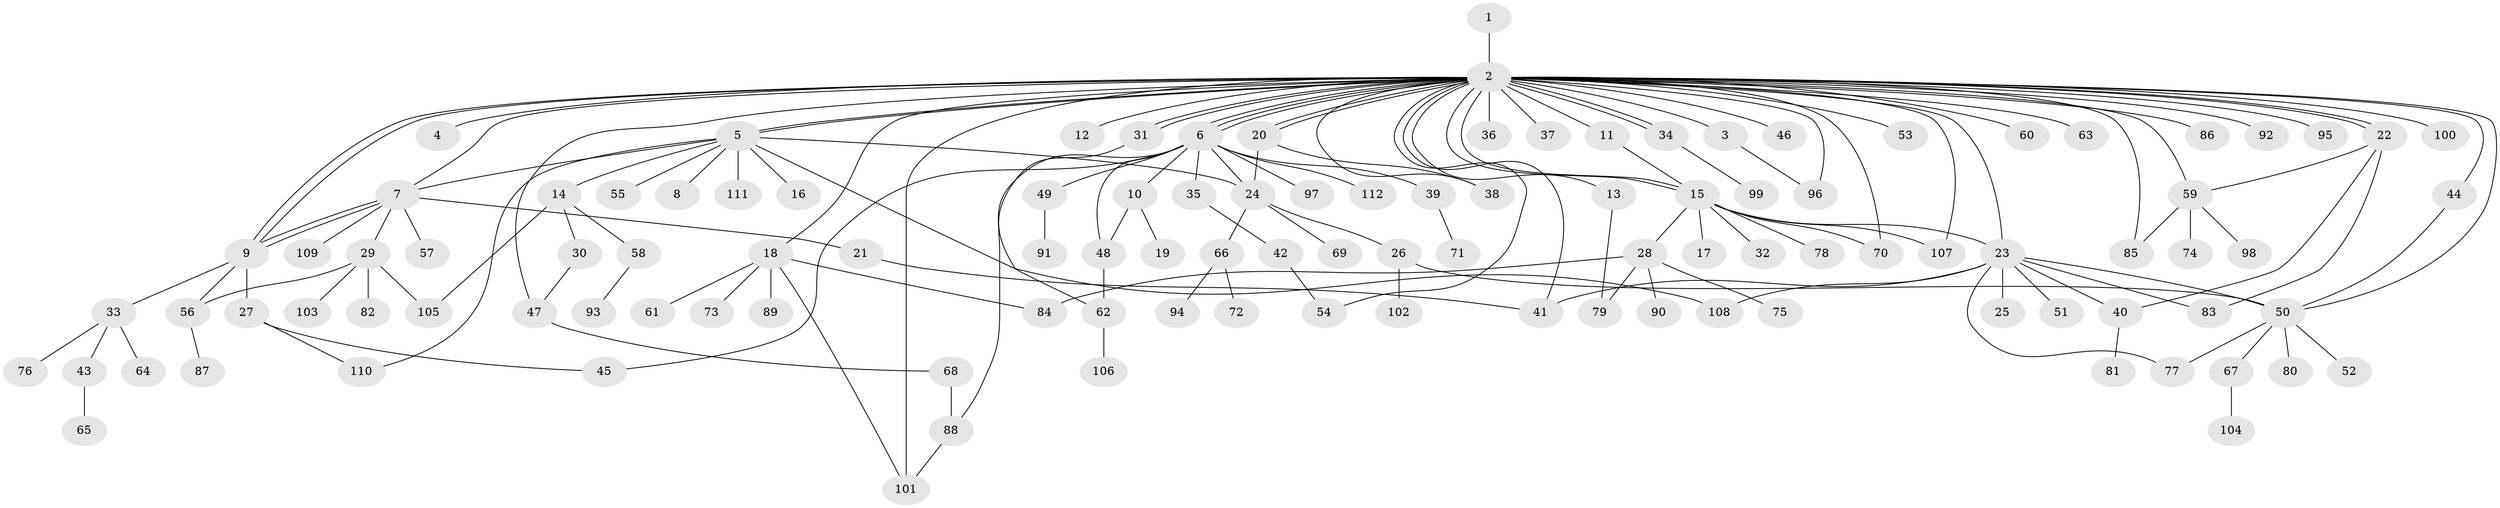 // Generated by graph-tools (version 1.1) at 2025/35/03/09/25 02:35:20]
// undirected, 112 vertices, 155 edges
graph export_dot {
graph [start="1"]
  node [color=gray90,style=filled];
  1;
  2;
  3;
  4;
  5;
  6;
  7;
  8;
  9;
  10;
  11;
  12;
  13;
  14;
  15;
  16;
  17;
  18;
  19;
  20;
  21;
  22;
  23;
  24;
  25;
  26;
  27;
  28;
  29;
  30;
  31;
  32;
  33;
  34;
  35;
  36;
  37;
  38;
  39;
  40;
  41;
  42;
  43;
  44;
  45;
  46;
  47;
  48;
  49;
  50;
  51;
  52;
  53;
  54;
  55;
  56;
  57;
  58;
  59;
  60;
  61;
  62;
  63;
  64;
  65;
  66;
  67;
  68;
  69;
  70;
  71;
  72;
  73;
  74;
  75;
  76;
  77;
  78;
  79;
  80;
  81;
  82;
  83;
  84;
  85;
  86;
  87;
  88;
  89;
  90;
  91;
  92;
  93;
  94;
  95;
  96;
  97;
  98;
  99;
  100;
  101;
  102;
  103;
  104;
  105;
  106;
  107;
  108;
  109;
  110;
  111;
  112;
  1 -- 2;
  2 -- 3;
  2 -- 4;
  2 -- 5;
  2 -- 5;
  2 -- 6;
  2 -- 6;
  2 -- 6;
  2 -- 7;
  2 -- 9;
  2 -- 9;
  2 -- 11;
  2 -- 12;
  2 -- 13;
  2 -- 15;
  2 -- 15;
  2 -- 18;
  2 -- 20;
  2 -- 20;
  2 -- 22;
  2 -- 22;
  2 -- 23;
  2 -- 31;
  2 -- 31;
  2 -- 34;
  2 -- 34;
  2 -- 36;
  2 -- 37;
  2 -- 38;
  2 -- 41;
  2 -- 44;
  2 -- 46;
  2 -- 47;
  2 -- 50;
  2 -- 53;
  2 -- 54;
  2 -- 59;
  2 -- 60;
  2 -- 63;
  2 -- 70;
  2 -- 85;
  2 -- 86;
  2 -- 92;
  2 -- 95;
  2 -- 96;
  2 -- 100;
  2 -- 101;
  2 -- 107;
  3 -- 96;
  5 -- 7;
  5 -- 8;
  5 -- 14;
  5 -- 16;
  5 -- 24;
  5 -- 55;
  5 -- 108;
  5 -- 110;
  5 -- 111;
  6 -- 10;
  6 -- 24;
  6 -- 35;
  6 -- 39;
  6 -- 45;
  6 -- 48;
  6 -- 49;
  6 -- 88;
  6 -- 97;
  6 -- 112;
  7 -- 9;
  7 -- 9;
  7 -- 21;
  7 -- 29;
  7 -- 57;
  7 -- 109;
  9 -- 27;
  9 -- 33;
  9 -- 56;
  10 -- 19;
  10 -- 48;
  11 -- 15;
  13 -- 79;
  14 -- 30;
  14 -- 58;
  14 -- 105;
  15 -- 17;
  15 -- 23;
  15 -- 28;
  15 -- 32;
  15 -- 70;
  15 -- 78;
  15 -- 107;
  18 -- 61;
  18 -- 73;
  18 -- 84;
  18 -- 89;
  18 -- 101;
  20 -- 24;
  20 -- 38;
  21 -- 41;
  22 -- 40;
  22 -- 59;
  22 -- 83;
  23 -- 25;
  23 -- 40;
  23 -- 41;
  23 -- 50;
  23 -- 51;
  23 -- 77;
  23 -- 83;
  23 -- 108;
  24 -- 26;
  24 -- 66;
  24 -- 69;
  26 -- 50;
  26 -- 102;
  27 -- 45;
  27 -- 110;
  28 -- 75;
  28 -- 79;
  28 -- 84;
  28 -- 90;
  29 -- 56;
  29 -- 82;
  29 -- 103;
  29 -- 105;
  30 -- 47;
  31 -- 62;
  33 -- 43;
  33 -- 64;
  33 -- 76;
  34 -- 99;
  35 -- 42;
  39 -- 71;
  40 -- 81;
  42 -- 54;
  43 -- 65;
  44 -- 50;
  47 -- 68;
  48 -- 62;
  49 -- 91;
  50 -- 52;
  50 -- 67;
  50 -- 77;
  50 -- 80;
  56 -- 87;
  58 -- 93;
  59 -- 74;
  59 -- 85;
  59 -- 98;
  62 -- 106;
  66 -- 72;
  66 -- 94;
  67 -- 104;
  68 -- 88;
  88 -- 101;
}
